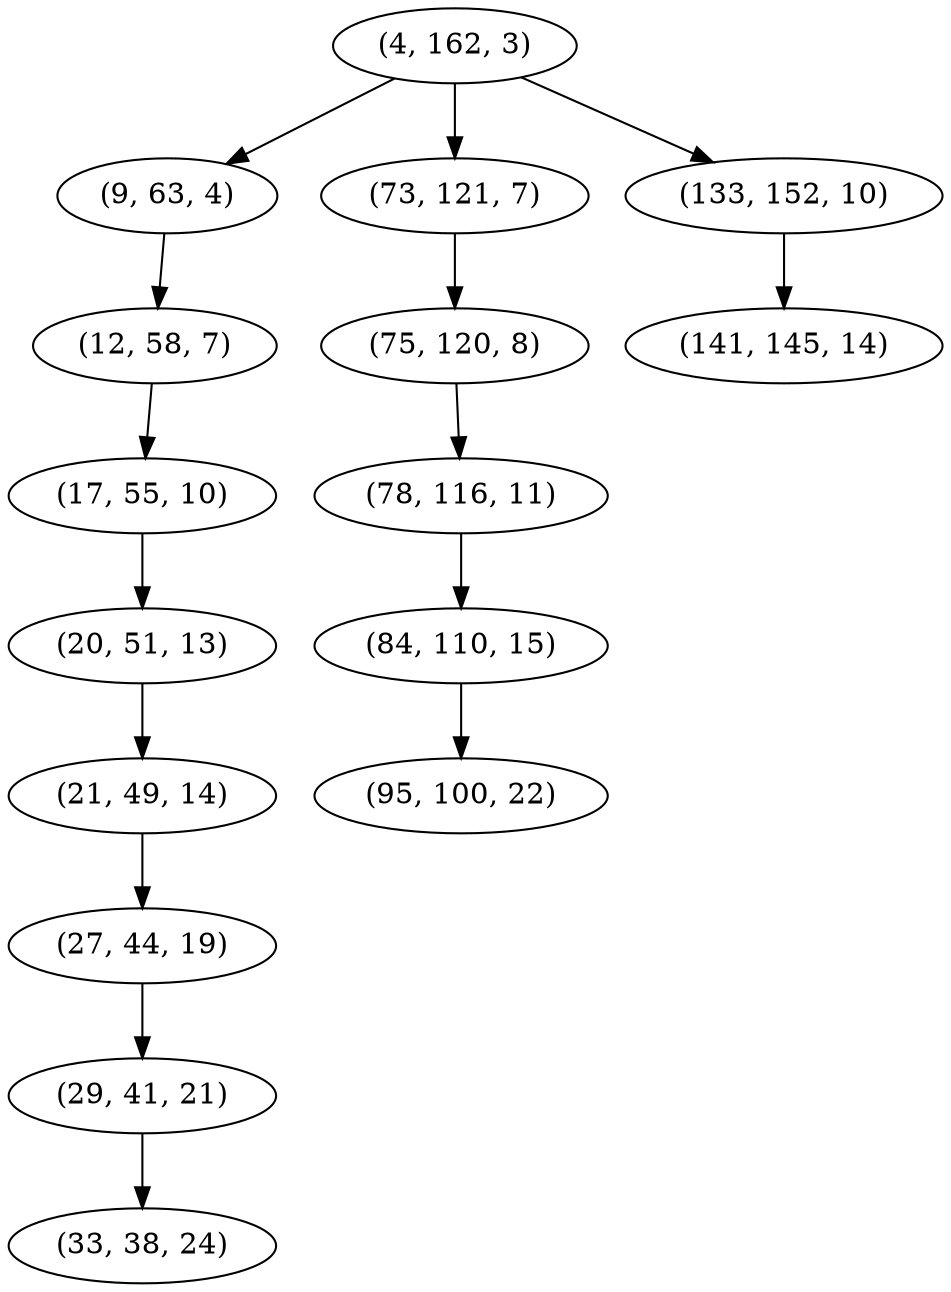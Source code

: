 digraph tree {
    "(4, 162, 3)";
    "(9, 63, 4)";
    "(12, 58, 7)";
    "(17, 55, 10)";
    "(20, 51, 13)";
    "(21, 49, 14)";
    "(27, 44, 19)";
    "(29, 41, 21)";
    "(33, 38, 24)";
    "(73, 121, 7)";
    "(75, 120, 8)";
    "(78, 116, 11)";
    "(84, 110, 15)";
    "(95, 100, 22)";
    "(133, 152, 10)";
    "(141, 145, 14)";
    "(4, 162, 3)" -> "(9, 63, 4)";
    "(4, 162, 3)" -> "(73, 121, 7)";
    "(4, 162, 3)" -> "(133, 152, 10)";
    "(9, 63, 4)" -> "(12, 58, 7)";
    "(12, 58, 7)" -> "(17, 55, 10)";
    "(17, 55, 10)" -> "(20, 51, 13)";
    "(20, 51, 13)" -> "(21, 49, 14)";
    "(21, 49, 14)" -> "(27, 44, 19)";
    "(27, 44, 19)" -> "(29, 41, 21)";
    "(29, 41, 21)" -> "(33, 38, 24)";
    "(73, 121, 7)" -> "(75, 120, 8)";
    "(75, 120, 8)" -> "(78, 116, 11)";
    "(78, 116, 11)" -> "(84, 110, 15)";
    "(84, 110, 15)" -> "(95, 100, 22)";
    "(133, 152, 10)" -> "(141, 145, 14)";
}
